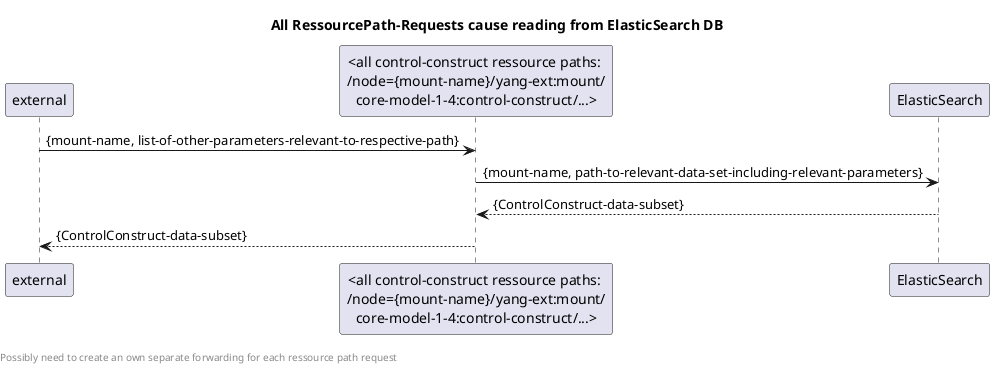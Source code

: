 @startuml
skinparam responseMessageBelowArrow true

title All RessourcePath-Requests cause reading from ElasticSearch DB

"external" -> "<all control-construct ressource paths: \n/node={mount-name}/yang-ext:mount/\ncore-model-1-4:control-construct/...>": {mount-name, list-of-other-parameters-relevant-to-respective-path}

"<all control-construct ressource paths: \n/node={mount-name}/yang-ext:mount/\ncore-model-1-4:control-construct/...>" -> "ElasticSearch": {mount-name, path-to-relevant-data-set-including-relevant-parameters}
"ElasticSearch" --> "<all control-construct ressource paths: \n/node={mount-name}/yang-ext:mount/\ncore-model-1-4:control-construct/...>": {ControlConstruct-data-subset}

"<all control-construct ressource paths: \n/node={mount-name}/yang-ext:mount/\ncore-model-1-4:control-construct/...>" --> "external": {ControlConstruct-data-subset}


left footer \nPossibly need to create an own separate forwarding for each ressource path request

@enduml